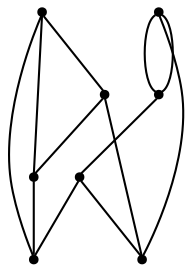 graph {
  node [shape=point,comment="{\"directed\":false,\"doi\":\"10.1007/978-3-319-03841-4_37\",\"figure\":\"1 (2)\"}"]

  v0 [pos="1282.5176951475241,709.9131975858285"]
  v1 [pos="1282.5176951475241,803.466154414237"]
  v2 [pos="1188.916888773842,616.3604951121916"]
  v3 [pos="1095.3118832057733,616.3604951121916"]
  v4 [pos="1188.916888773842,897.0145328567539"]
  v5 [pos="1095.3118832057733,897.0145328567539"]
  v6 [pos="1001.7069412618619,709.9131975858285"]
  v7 [pos="1001.7069412618619,803.466154414237"]

  v0 -- v2 [id="-1",pos="1282.5176951475241,709.9131975858285 1282.5246938048356,663.1414247349018 1282.5246938048356,663.1414247349018 1282.5246938048356,663.1414247349018 1235.7242906179945,616.3629114825234 1235.7242906179945,616.3629114825234 1235.7242906179945,616.3629114825234 1188.916888773842,616.3604951121916 1188.916888773842,616.3604951121916 1188.916888773842,616.3604951121916"]
  v6 -- v7 [id="-2",pos="1001.7069412618619,709.9131975858285 1001.7069412618619,803.466154414237 1001.7069412618619,803.466154414237 1001.7069412618619,803.466154414237"]
  v7 -- v5 [id="-3",pos="1001.7069412618619,803.466154414237 1001.7138762950159,850.238690329479 1001.7138762950159,850.238690329479 1001.7138762950159,850.238690329479 1048.5142794818569,897.0172035818574 1048.5142794818569,897.0172035818574 1048.5142794818569,897.0172035818574 1095.3118832057733,897.0145328567539 1095.3118832057733,897.0145328567539 1095.3118832057733,897.0145328567539"]
  v6 -- v3 [id="-4",pos="1001.7069412618619,709.9131975858285 1001.7138762950159,663.1372278811677 1001.7138762950159,663.1372278811677 1001.7138762950159,663.1372278811677 1048.5184786762438,616.3629114825234 1048.5184786762438,616.3629114825234 1048.5184786762438,616.3629114825234 1095.3118832057733,616.3604951121916 1095.3118832057733,616.3604951121916 1095.3118832057733,616.3604951121916"]
  v6 -- v7 [id="-5",pos="1001.7069412618619,709.9131975858285 1048.51008028747,709.911544279812 1048.51008028747,709.911544279812 1048.51008028747,709.911544279812 1095.314682668698,756.6900575321904 1095.314682668698,756.6900575321904 1095.314682668698,756.6900575321904 1048.51008028747,803.4643739308347 1048.51008028747,803.4643739308347 1048.51008028747,803.4643739308347 1001.7069412618619,803.466154414237 1001.7069412618619,803.466154414237 1001.7069412618619,803.466154414237"]
  v5 -- v3 [id="-6",pos="1095.3118832057733,897.0145328567539 1095.314682668698,850.242887183213 1095.314682668698,850.242887183213 1095.314682668698,850.242887183213 1142.1150858555388,803.4643739308347 1142.1150858555388,803.4643739308347 1142.1150858555388,803.4643739308347 1095.314682668698,756.6900575321904 1095.314682668698,756.6900575321904 1095.314682668698,756.6900575321904 1142.1150858555388,709.9157411335461 1142.1150858555388,709.9157411335461 1142.1150858555388,709.9157411335461 1095.314682668698,663.1372278811677 1095.314682668698,663.1372278811677 1095.314682668698,663.1372278811677 1095.3118832057733,616.3604951121916 1095.3118832057733,616.3604951121916 1095.3118832057733,616.3604951121916"]
  v1 -- v4 [id="-7",pos="1282.5176951475241,803.466154414237 1282.5246938048356,850.242887183213 1282.5246938048356,850.242887183213 1282.5246938048356,850.242887183213 1235.7200914236078,897.0172035818574 1235.7200914236078,897.0172035818574 1235.7200914236078,897.0172035818574 1188.916888773842,897.0145328567539 1188.916888773842,897.0145328567539 1188.916888773842,897.0145328567539"]
  v0 -- v4 [id="-8",pos="1282.5176951475241,709.9131975858285 1235.7200914236078,709.9157411335461 1235.7200914236078,709.9157411335461 1235.7200914236078,709.9157411335461 1188.9196882367667,756.6900575321904 1188.9196882367667,756.6900575321904 1188.9196882367667,756.6900575321904 1142.1150858555388,803.4643739308347 1142.1150858555388,803.4643739308347 1142.1150858555388,803.4643739308347 1188.9196882367667,850.242887183213 1188.9196882367667,850.242887183213 1188.9196882367667,850.242887183213 1188.916888773842,897.0145328567539 1188.916888773842,897.0145328567539 1188.916888773842,897.0145328567539"]
  v2 -- v1 [id="-9",pos="1188.916888773842,616.3604951121916 1188.9196882367667,663.1372278811677 1188.9196882367667,663.1372278811677 1188.9196882367667,663.1372278811677 1142.1150858555388,709.9157411335461 1142.1150858555388,709.9157411335461 1142.1150858555388,709.9157411335461 1188.9196882367667,756.6900575321904 1188.9196882367667,756.6900575321904 1188.9196882367667,756.6900575321904 1235.7200914236078,803.4643739308347 1235.7200914236078,803.4643739308347 1235.7200914236078,803.4643739308347 1282.5176951475241,803.466154414237 1282.5176951475241,803.466154414237 1282.5176951475241,803.466154414237"]
  v5 -- v4 [id="-10",pos="1095.3118832057733,897.0145328567539 1188.916888773842,897.0145328567539 1188.916888773842,897.0145328567539 1188.916888773842,897.0145328567539"]
  v2 -- v3 [id="-11",pos="1188.916888773842,616.3604951121916 1095.3118832057733,616.3604951121916 1095.3118832057733,616.3604951121916 1095.3118832057733,616.3604951121916"]
  v1 -- v0 [id="-12",pos="1282.5176951475241,803.466154414237 1282.5176951475241,709.9131975858285 1282.5176951475241,709.9131975858285 1282.5176951475241,709.9131975858285"]
}